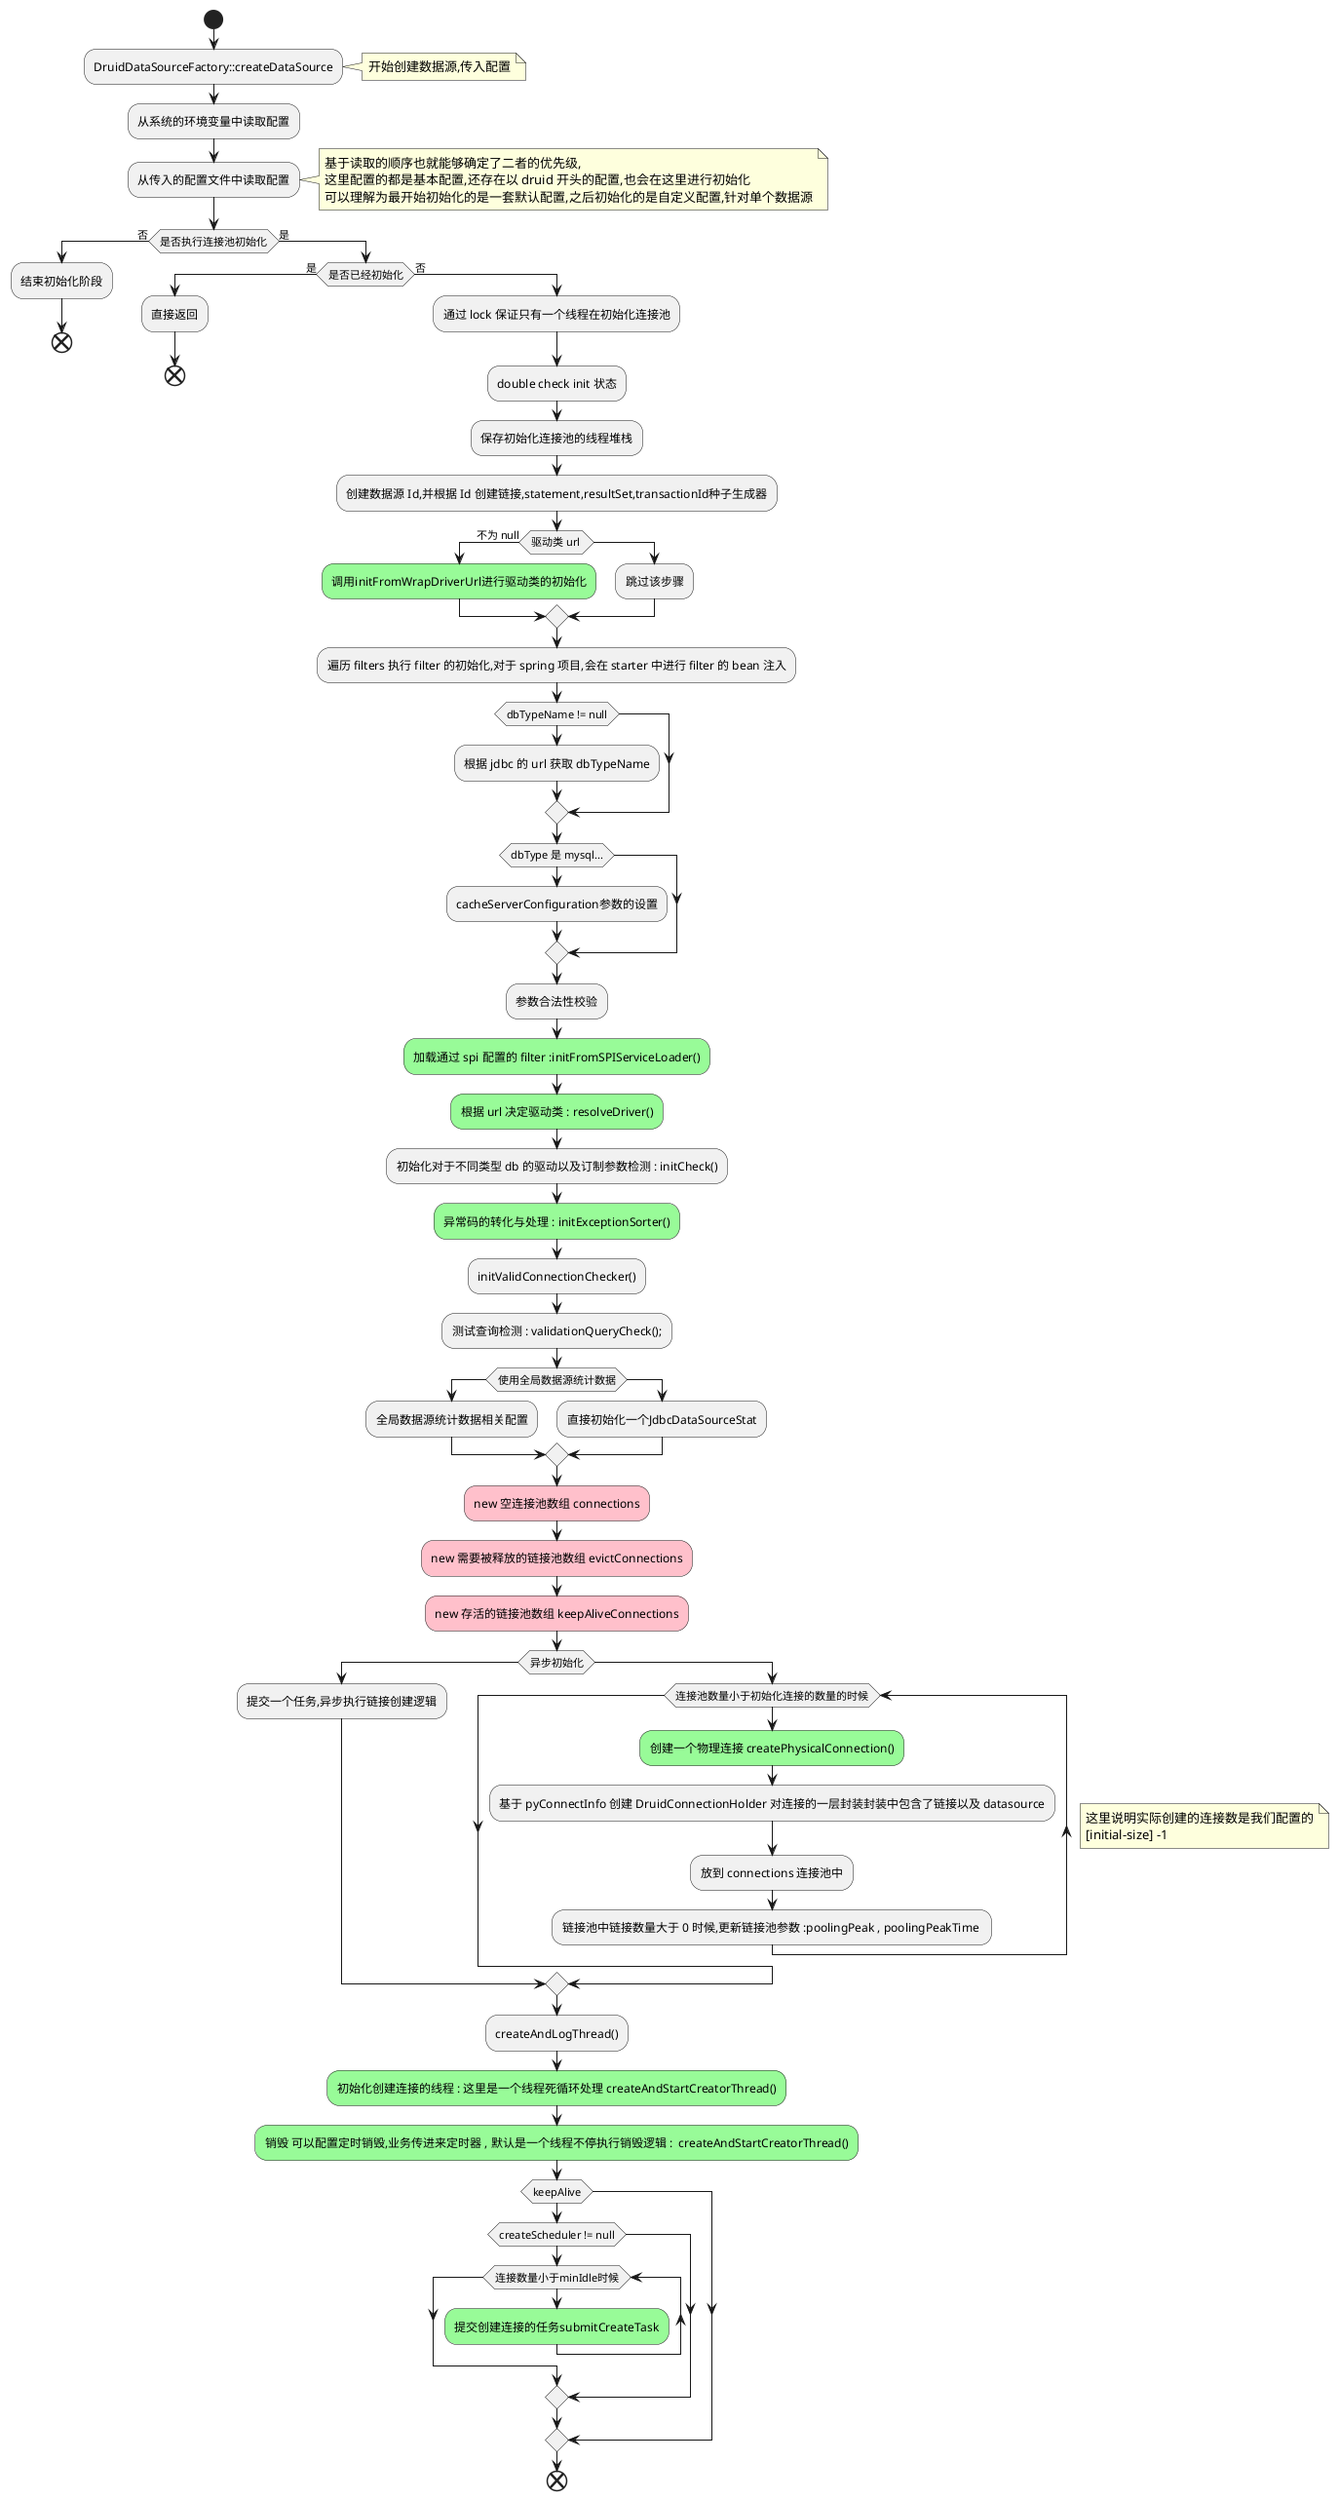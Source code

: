 @startuml
'https://plantuml.com/sequence-diagram


' 创建数据源流程梳理

autonumber


@startuml
start
:DruidDataSourceFactory::createDataSource;
note right
开始创建数据源,传入配置
end note
:从系统的环境变量中读取配置;
:从传入的配置文件中读取配置;
note right
基于读取的顺序也就能够确定了二者的优先级,
这里配置的都是基本配置,还存在以 druid 开头的配置,也会在这里进行初始化
可以理解为最开始初始化的是一套默认配置,之后初始化的是自定义配置,针对单个数据源
end note

if (是否执行连接池初始化) then (否)
:结束初始化阶段;
end
else (是)
    if (是否已经初始化) then (是)
    :直接返回;
    end
    else (否)
    :通过 lock 保证只有一个线程在初始化连接池;
    :double check init 状态;
    :保存初始化连接池的线程堆栈;
    :创建数据源 Id,并根据 Id 创建链接,statement,resultSet,transactionId种子生成器;
    if (驱动类 url ) then (不为 null)
        #palegreen :调用initFromWrapDriverUrl进行驱动类的初始化;
    else()
        :跳过该步骤;
    endif
    :遍历 filters 执行 filter 的初始化,对于 spring 项目,会在 starter 中进行 filter 的 bean 注入;
    if (dbTypeName != null) then
        :根据 jdbc 的 url 获取 dbTypeName;
    endif
    if (dbType 是 mysql...) then
            :cacheServerConfiguration参数的设置;
    endif
    :参数合法性校验;
    #palegreen  :加载通过 spi 配置的 filter :initFromSPIServiceLoader();
    #palegreen  :根据 url 决定驱动类 : resolveDriver();
    :初始化对于不同类型 db 的驱动以及订制参数检测 : initCheck();
    #palegreen  :异常码的转化与处理 : initExceptionSorter();
    :initValidConnectionChecker();
    :测试查询检测 : validationQueryCheck();;
    if (使用全局数据源统计数据) then
        :全局数据源统计数据相关配置;
    else
        :直接初始化一个JdbcDataSourceStat;
    endif
    #pink :new 空连接池数组 connections;
    #pink :new 需要被释放的链接池数组 evictConnections;
    #pink :new 存活的链接池数组 keepAliveConnections;
    if (异步初始化) then
        :提交一个任务,异步执行链接创建逻辑;
    else
      while (连接池数量小于初始化连接的数量的时候)
      note right
        这里说明实际创建的连接数是我们配置的
        [initial-size] -1
      end note
        #palegreen :创建一个物理连接 createPhysicalConnection();
        :基于 pyConnectInfo 创建 DruidConnectionHolder 对连接的一层封装封装中包含了链接以及 datasource;
        :放到 connections 连接池中;
        :链接池中链接数量大于 0 时候,更新链接池参数 :poolingPeak , poolingPeakTime ;
      endwhile
    endif
    :createAndLogThread();
    #palegreen :初始化创建连接的线程 : 这里是一个线程死循环处理 createAndStartCreatorThread();
    #palegreen :销毁 可以配置定时销毁,业务传进来定时器 , 默认是一个线程不停执行销毁逻辑 :  createAndStartCreatorThread();
    if (keepAlive) then
        if (createScheduler != null) then
            while (连接数量小于minIdle时候)
               #palegreen :提交创建连接的任务submitCreateTask;
            endwhile
        endif
    endif
end


@enduml